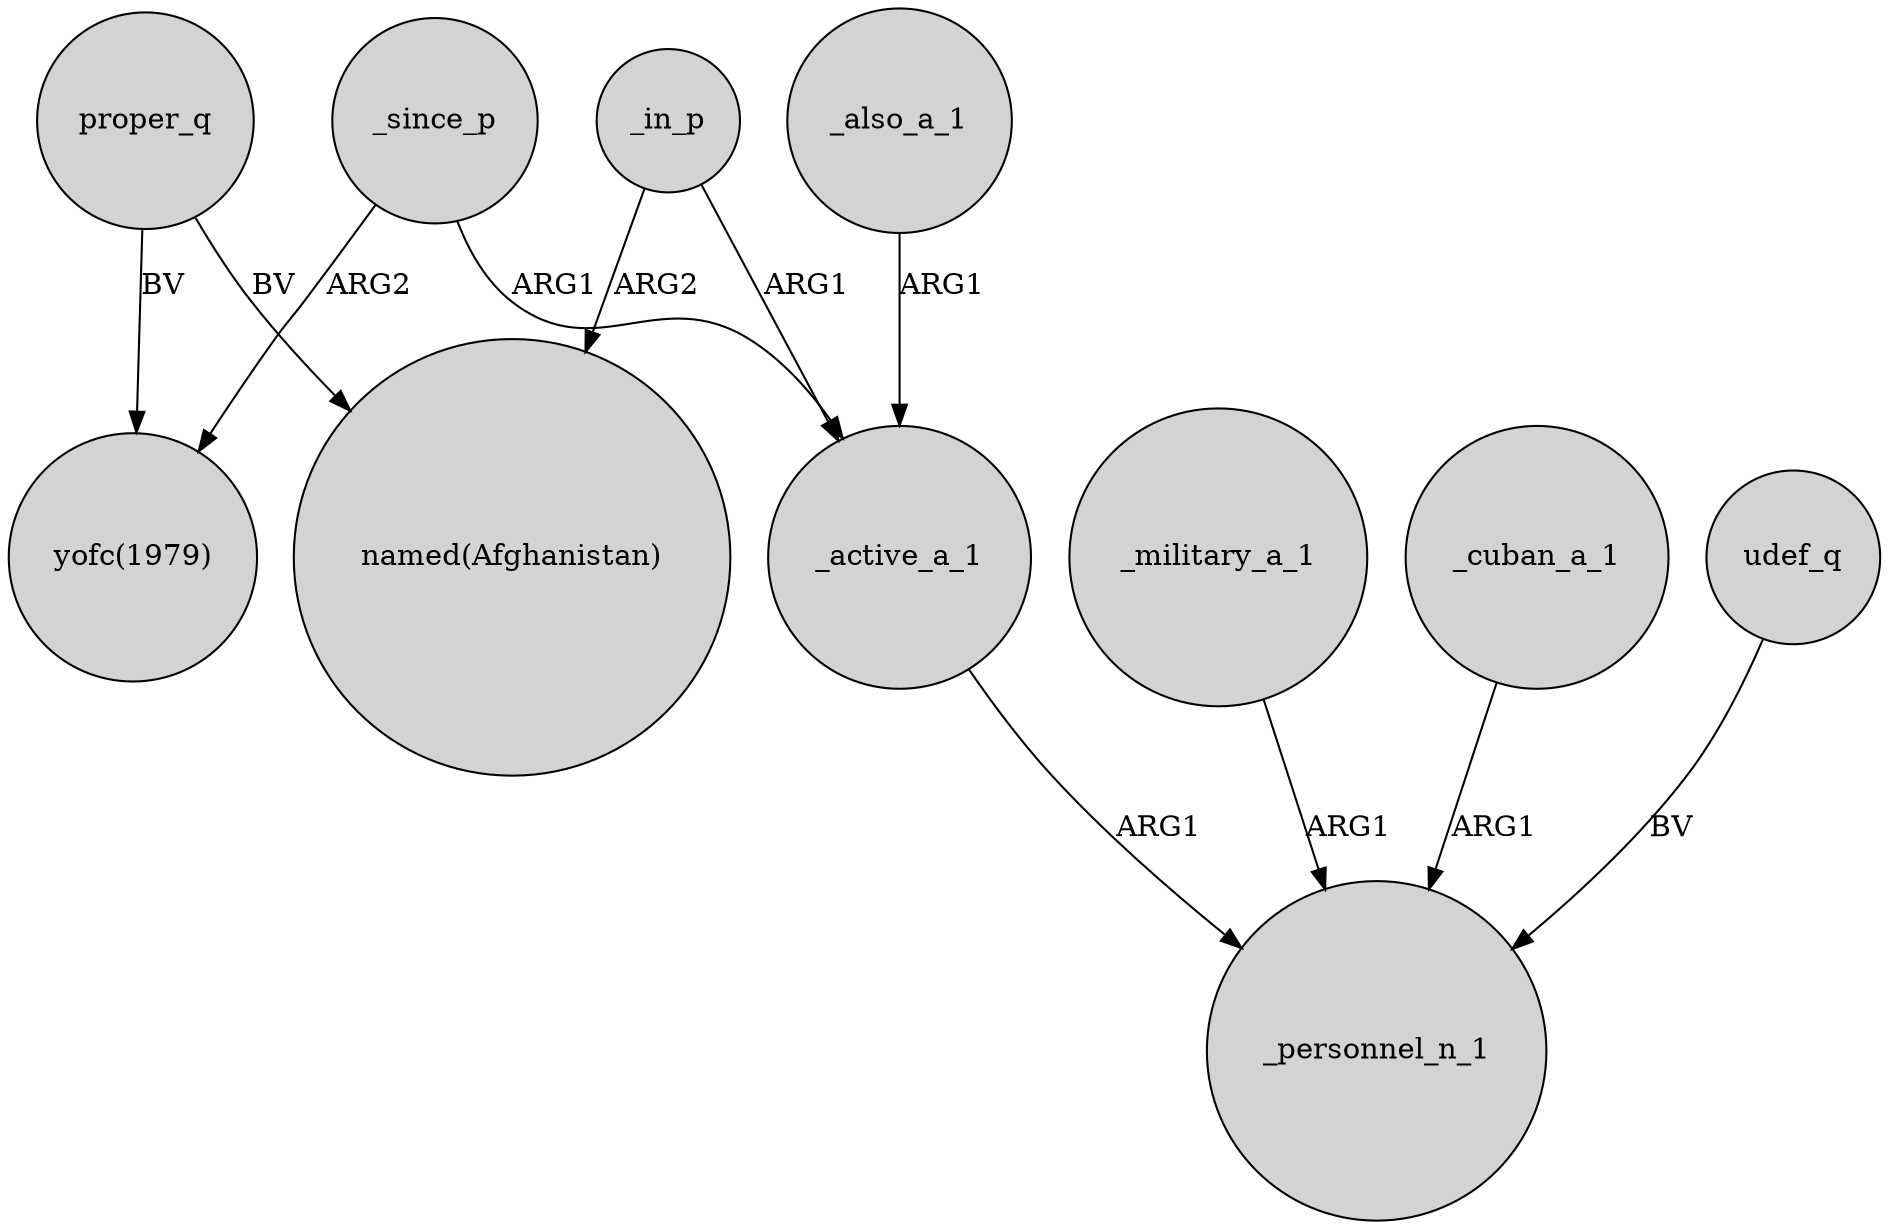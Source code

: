 digraph {
	node [shape=circle style=filled]
	_since_p -> "yofc(1979)" [label=ARG2]
	_active_a_1 -> _personnel_n_1 [label=ARG1]
	proper_q -> "named(Afghanistan)" [label=BV]
	_also_a_1 -> _active_a_1 [label=ARG1]
	_military_a_1 -> _personnel_n_1 [label=ARG1]
	_in_p -> _active_a_1 [label=ARG1]
	_since_p -> _active_a_1 [label=ARG1]
	_cuban_a_1 -> _personnel_n_1 [label=ARG1]
	_in_p -> "named(Afghanistan)" [label=ARG2]
	proper_q -> "yofc(1979)" [label=BV]
	udef_q -> _personnel_n_1 [label=BV]
}
